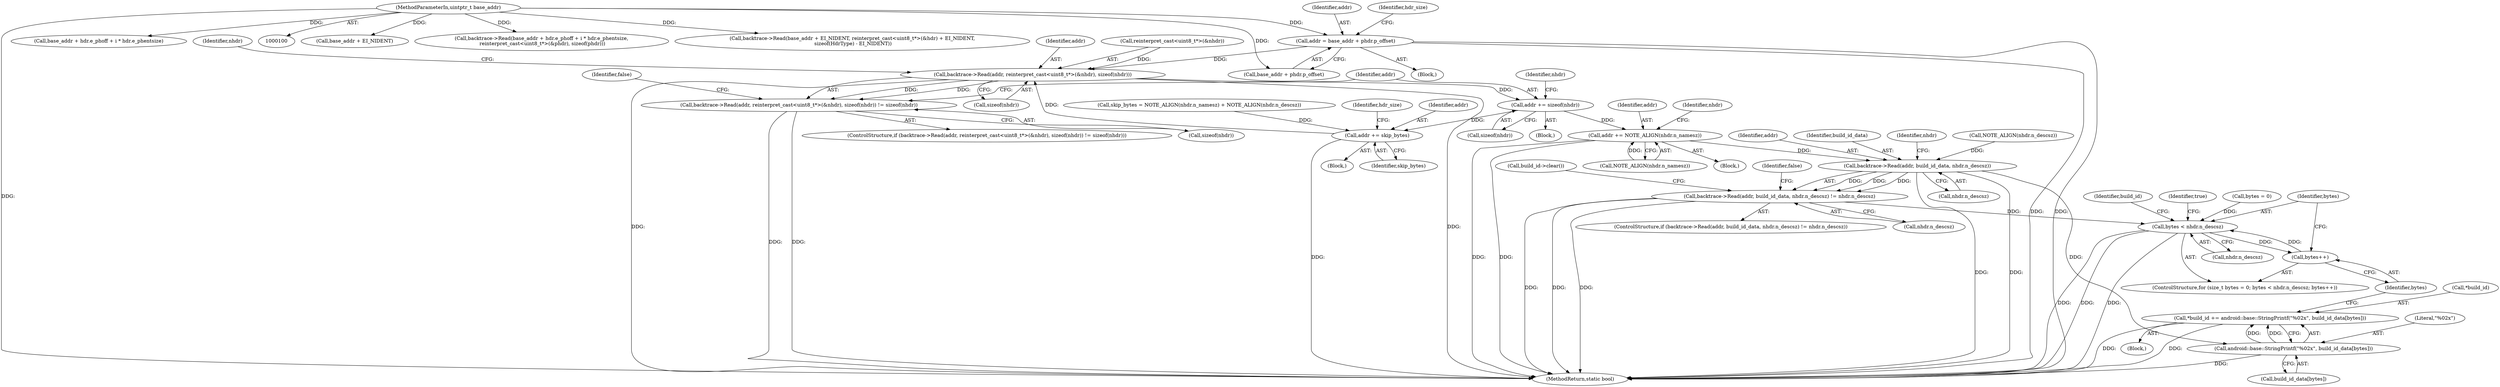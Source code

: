 digraph "0_Android_d917514bd6b270df431ea4e781a865764d406120@integer" {
"1000192" [label="(Call,addr = base_addr + phdr.p_offset)"];
"1000102" [label="(MethodParameterIn,uintptr_t base_addr)"];
"1000208" [label="(Call,backtrace->Read(addr, reinterpret_cast<uint8_t*>(&nhdr), sizeof(nhdr)))"];
"1000207" [label="(Call,backtrace->Read(addr, reinterpret_cast<uint8_t*>(&nhdr), sizeof(nhdr)) != sizeof(nhdr))"];
"1000221" [label="(Call,addr += sizeof(nhdr))"];
"1000232" [label="(Call,addr += NOTE_ALIGN(nhdr.n_namesz))"];
"1000256" [label="(Call,backtrace->Read(addr, build_id_data, nhdr.n_descsz))"];
"1000255" [label="(Call,backtrace->Read(addr, build_id_data, nhdr.n_descsz) != nhdr.n_descsz)"];
"1000274" [label="(Call,bytes < nhdr.n_descsz)"];
"1000279" [label="(Call,bytes++)"];
"1000285" [label="(Call,android::base::StringPrintf(\"%02x\", build_id_data[bytes]))"];
"1000282" [label="(Call,*build_id += android::base::StringPrintf(\"%02x\", build_id_data[bytes]))"];
"1000310" [label="(Call,addr += skip_bytes)"];
"1000268" [label="(Call,build_id->clear())"];
"1000201" [label="(Identifier,hdr_size)"];
"1000220" [label="(Identifier,false)"];
"1000306" [label="(Call,NOTE_ALIGN(nhdr.n_descsz))"];
"1000269" [label="(ControlStructure,for (size_t bytes = 0; bytes < nhdr.n_descsz; bytes++))"];
"1000282" [label="(Call,*build_id += android::base::StringPrintf(\"%02x\", build_id_data[bytes]))"];
"1000228" [label="(Identifier,nhdr)"];
"1000287" [label="(Call,build_id_data[bytes])"];
"1000254" [label="(ControlStructure,if (backtrace->Read(addr, build_id_data, nhdr.n_descsz) != nhdr.n_descsz))"];
"1000274" [label="(Call,bytes < nhdr.n_descsz)"];
"1000280" [label="(Identifier,bytes)"];
"1000217" [label="(Identifier,nhdr)"];
"1000315" [label="(Identifier,hdr_size)"];
"1000234" [label="(Call,NOTE_ALIGN(nhdr.n_namesz))"];
"1000193" [label="(Identifier,addr)"];
"1000208" [label="(Call,backtrace->Read(addr, reinterpret_cast<uint8_t*>(&nhdr), sizeof(nhdr)))"];
"1000119" [label="(Call,base_addr + EI_NIDENT)"];
"1000256" [label="(Call,backtrace->Read(addr, build_id_data, nhdr.n_descsz))"];
"1000275" [label="(Identifier,bytes)"];
"1000155" [label="(Call,backtrace->Read(base_addr + hdr.e_phoff + i * hdr.e_phentsize,\n reinterpret_cast<uint8_t*>(&phdr), sizeof(phdr)))"];
"1000216" [label="(Call,sizeof(nhdr))"];
"1000293" [label="(Block,)"];
"1000271" [label="(Call,bytes = 0)"];
"1000311" [label="(Identifier,addr)"];
"1000206" [label="(ControlStructure,if (backtrace->Read(addr, reinterpret_cast<uint8_t*>(&nhdr), sizeof(nhdr)) != sizeof(nhdr)))"];
"1000233" [label="(Identifier,addr)"];
"1000192" [label="(Call,addr = base_addr + phdr.p_offset)"];
"1000259" [label="(Call,nhdr.n_descsz)"];
"1000209" [label="(Identifier,addr)"];
"1000257" [label="(Identifier,addr)"];
"1000284" [label="(Identifier,build_id)"];
"1000262" [label="(Call,nhdr.n_descsz)"];
"1000299" [label="(Call,skip_bytes = NOTE_ALIGN(nhdr.n_namesz) + NOTE_ALIGN(nhdr.n_descsz))"];
"1000324" [label="(MethodReturn,static bool)"];
"1000267" [label="(Identifier,false)"];
"1000285" [label="(Call,android::base::StringPrintf(\"%02x\", build_id_data[bytes]))"];
"1000276" [label="(Call,nhdr.n_descsz)"];
"1000281" [label="(Block,)"];
"1000204" [label="(Block,)"];
"1000242" [label="(Identifier,nhdr)"];
"1000232" [label="(Call,addr += NOTE_ALIGN(nhdr.n_namesz))"];
"1000258" [label="(Identifier,build_id_data)"];
"1000222" [label="(Identifier,addr)"];
"1000118" [label="(Call,backtrace->Read(base_addr + EI_NIDENT, reinterpret_cast<uint8_t*>(&hdr) + EI_NIDENT,\n sizeof(HdrType) - EI_NIDENT))"];
"1000207" [label="(Call,backtrace->Read(addr, reinterpret_cast<uint8_t*>(&nhdr), sizeof(nhdr)) != sizeof(nhdr))"];
"1000221" [label="(Call,addr += sizeof(nhdr))"];
"1000291" [label="(Identifier,true)"];
"1000310" [label="(Call,addr += skip_bytes)"];
"1000231" [label="(Block,)"];
"1000156" [label="(Call,base_addr + hdr.e_phoff + i * hdr.e_phentsize)"];
"1000255" [label="(Call,backtrace->Read(addr, build_id_data, nhdr.n_descsz) != nhdr.n_descsz)"];
"1000286" [label="(Literal,\"%02x\")"];
"1000194" [label="(Call,base_addr + phdr.p_offset)"];
"1000283" [label="(Call,*build_id)"];
"1000263" [label="(Identifier,nhdr)"];
"1000184" [label="(Block,)"];
"1000223" [label="(Call,sizeof(nhdr))"];
"1000210" [label="(Call,reinterpret_cast<uint8_t*>(&nhdr))"];
"1000214" [label="(Call,sizeof(nhdr))"];
"1000102" [label="(MethodParameterIn,uintptr_t base_addr)"];
"1000279" [label="(Call,bytes++)"];
"1000312" [label="(Identifier,skip_bytes)"];
"1000192" -> "1000184"  [label="AST: "];
"1000192" -> "1000194"  [label="CFG: "];
"1000193" -> "1000192"  [label="AST: "];
"1000194" -> "1000192"  [label="AST: "];
"1000201" -> "1000192"  [label="CFG: "];
"1000192" -> "1000324"  [label="DDG: "];
"1000192" -> "1000324"  [label="DDG: "];
"1000102" -> "1000192"  [label="DDG: "];
"1000192" -> "1000208"  [label="DDG: "];
"1000102" -> "1000100"  [label="AST: "];
"1000102" -> "1000324"  [label="DDG: "];
"1000102" -> "1000118"  [label="DDG: "];
"1000102" -> "1000119"  [label="DDG: "];
"1000102" -> "1000155"  [label="DDG: "];
"1000102" -> "1000156"  [label="DDG: "];
"1000102" -> "1000194"  [label="DDG: "];
"1000208" -> "1000207"  [label="AST: "];
"1000208" -> "1000214"  [label="CFG: "];
"1000209" -> "1000208"  [label="AST: "];
"1000210" -> "1000208"  [label="AST: "];
"1000214" -> "1000208"  [label="AST: "];
"1000217" -> "1000208"  [label="CFG: "];
"1000208" -> "1000324"  [label="DDG: "];
"1000208" -> "1000324"  [label="DDG: "];
"1000208" -> "1000207"  [label="DDG: "];
"1000208" -> "1000207"  [label="DDG: "];
"1000310" -> "1000208"  [label="DDG: "];
"1000210" -> "1000208"  [label="DDG: "];
"1000208" -> "1000221"  [label="DDG: "];
"1000207" -> "1000206"  [label="AST: "];
"1000207" -> "1000216"  [label="CFG: "];
"1000216" -> "1000207"  [label="AST: "];
"1000220" -> "1000207"  [label="CFG: "];
"1000222" -> "1000207"  [label="CFG: "];
"1000207" -> "1000324"  [label="DDG: "];
"1000207" -> "1000324"  [label="DDG: "];
"1000221" -> "1000204"  [label="AST: "];
"1000221" -> "1000223"  [label="CFG: "];
"1000222" -> "1000221"  [label="AST: "];
"1000223" -> "1000221"  [label="AST: "];
"1000228" -> "1000221"  [label="CFG: "];
"1000221" -> "1000232"  [label="DDG: "];
"1000221" -> "1000310"  [label="DDG: "];
"1000232" -> "1000231"  [label="AST: "];
"1000232" -> "1000234"  [label="CFG: "];
"1000233" -> "1000232"  [label="AST: "];
"1000234" -> "1000232"  [label="AST: "];
"1000242" -> "1000232"  [label="CFG: "];
"1000232" -> "1000324"  [label="DDG: "];
"1000232" -> "1000324"  [label="DDG: "];
"1000234" -> "1000232"  [label="DDG: "];
"1000232" -> "1000256"  [label="DDG: "];
"1000256" -> "1000255"  [label="AST: "];
"1000256" -> "1000259"  [label="CFG: "];
"1000257" -> "1000256"  [label="AST: "];
"1000258" -> "1000256"  [label="AST: "];
"1000259" -> "1000256"  [label="AST: "];
"1000263" -> "1000256"  [label="CFG: "];
"1000256" -> "1000324"  [label="DDG: "];
"1000256" -> "1000324"  [label="DDG: "];
"1000256" -> "1000255"  [label="DDG: "];
"1000256" -> "1000255"  [label="DDG: "];
"1000256" -> "1000255"  [label="DDG: "];
"1000306" -> "1000256"  [label="DDG: "];
"1000256" -> "1000285"  [label="DDG: "];
"1000255" -> "1000254"  [label="AST: "];
"1000255" -> "1000262"  [label="CFG: "];
"1000262" -> "1000255"  [label="AST: "];
"1000267" -> "1000255"  [label="CFG: "];
"1000268" -> "1000255"  [label="CFG: "];
"1000255" -> "1000324"  [label="DDG: "];
"1000255" -> "1000324"  [label="DDG: "];
"1000255" -> "1000324"  [label="DDG: "];
"1000255" -> "1000274"  [label="DDG: "];
"1000274" -> "1000269"  [label="AST: "];
"1000274" -> "1000276"  [label="CFG: "];
"1000275" -> "1000274"  [label="AST: "];
"1000276" -> "1000274"  [label="AST: "];
"1000284" -> "1000274"  [label="CFG: "];
"1000291" -> "1000274"  [label="CFG: "];
"1000274" -> "1000324"  [label="DDG: "];
"1000274" -> "1000324"  [label="DDG: "];
"1000274" -> "1000324"  [label="DDG: "];
"1000279" -> "1000274"  [label="DDG: "];
"1000271" -> "1000274"  [label="DDG: "];
"1000274" -> "1000279"  [label="DDG: "];
"1000279" -> "1000269"  [label="AST: "];
"1000279" -> "1000280"  [label="CFG: "];
"1000280" -> "1000279"  [label="AST: "];
"1000275" -> "1000279"  [label="CFG: "];
"1000285" -> "1000282"  [label="AST: "];
"1000285" -> "1000287"  [label="CFG: "];
"1000286" -> "1000285"  [label="AST: "];
"1000287" -> "1000285"  [label="AST: "];
"1000282" -> "1000285"  [label="CFG: "];
"1000285" -> "1000324"  [label="DDG: "];
"1000285" -> "1000282"  [label="DDG: "];
"1000285" -> "1000282"  [label="DDG: "];
"1000282" -> "1000281"  [label="AST: "];
"1000283" -> "1000282"  [label="AST: "];
"1000280" -> "1000282"  [label="CFG: "];
"1000282" -> "1000324"  [label="DDG: "];
"1000282" -> "1000324"  [label="DDG: "];
"1000310" -> "1000293"  [label="AST: "];
"1000310" -> "1000312"  [label="CFG: "];
"1000311" -> "1000310"  [label="AST: "];
"1000312" -> "1000310"  [label="AST: "];
"1000315" -> "1000310"  [label="CFG: "];
"1000310" -> "1000324"  [label="DDG: "];
"1000299" -> "1000310"  [label="DDG: "];
}
